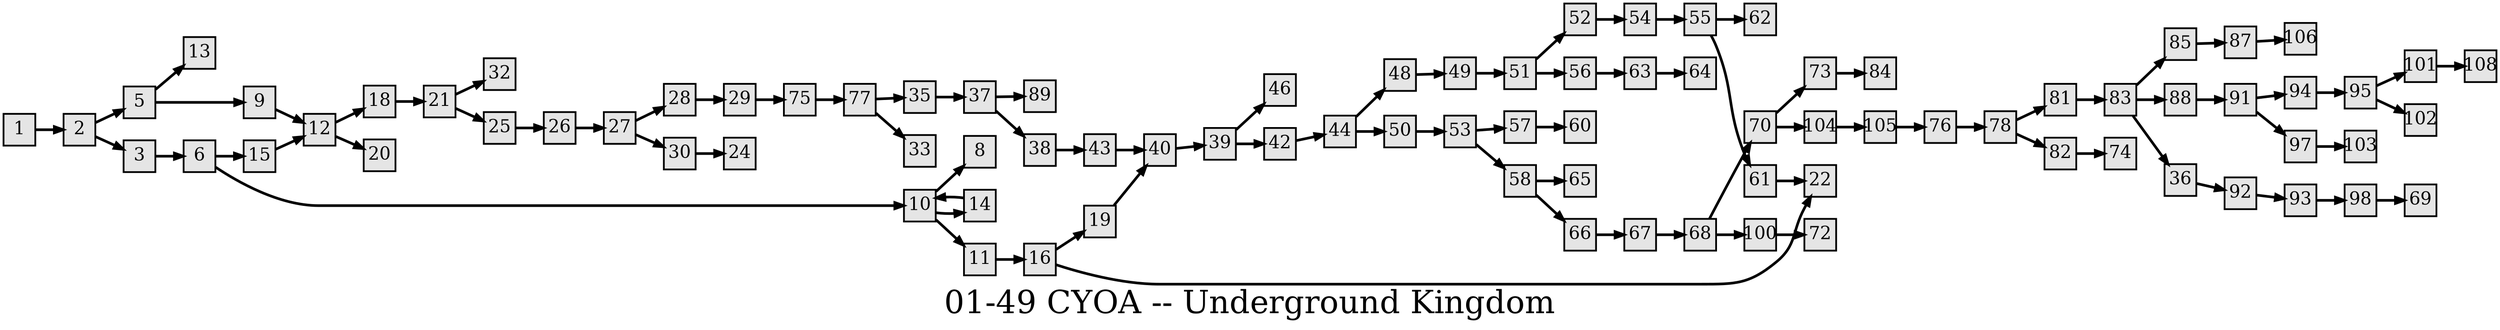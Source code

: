 digraph g{
  graph [ label="01-49 CYOA -- Underground Kingdom" rankdir=LR, ordering=out, fontsize=36, nodesep="0.35", ranksep="0.45"];
  node  [shape=rect, penwidth=2, fontsize=20, style=filled, fillcolor=grey90, margin="0,0", labelfloat=true, regular=true, fixedsize=true];
  edge  [labelfloat=true, penwidth=3, fontsize=12];
  // ---;
  // group  : Katz;
  // id     : 01-49;
  // gbid   : 531;
  // series : CYOA;
  // title  : Underground Kingdom;
  // author : Edward Packard;
  // credit:;
  // - name : Juliet Way-Henthorn;
  // role : encoder;
  // date : 2017-08-18;
  // - name : Jeremy Douglass;
  // role : editor;
  // date : 2017-10-19;
  // render:;
  // - name   : small;
  // styles : gvStyles-small.txt;
  // engine : dot;
  // comment: >;
  
  // ---;
  
  // From | To | Label;
  
  1 -> 2;
  2 -> 5;
  2 -> 3;
  3 -> 6;
  5 -> 13;
  5 -> 9;
  6 -> 15;
  6 -> 10;
  9 -> 12;
  10 -> 8;
  10 -> 14;
  10 -> 11;
  11 -> 16;
  12 -> 18;
  12 -> 20;
  14 -> 10;
  15 -> 12;
  16 -> 19;
  16 -> 22;
  18 -> 21;
  19 -> 40;
  21 -> 32;
  21 -> 25;
  25 -> 26;
  26 -> 27;
  27 -> 28;
  27 -> 30;
  28 -> 29;
  29 -> 75;
  30 -> 24;
  35 -> 37;
  36 -> 92;
  37 -> 89;
  37 -> 38;
  38 -> 43;
  39 -> 42;
  39 -> 46;
  40 -> 39;
  42 -> 44;
  43 -> 40;
  44 -> 48;
  44 -> 50;
  48 -> 49;
  49 -> 51;
  50 -> 53;
  51 -> 52;
  51 -> 56;
  52 -> 54;
  53 -> 57;
  53 -> 58;
  54 -> 55;
  55 -> 61;
  55 -> 62;
  56 -> 63;
  57 -> 60;
  58 -> 66;
  58 -> 65;
  61 -> 22;
  63 -> 64;
  66 -> 67;
  67 -> 68;
  68 -> 70;
  68 -> 100;
  70 -> 73;
  70 -> 104;
  73 -> 84;
  75 -> 77;
  76 -> 78;
  77 -> 35;
  77 -> 33;
  78 -> 81;
  78 -> 82;
  81 -> 83;
  82 -> 74;
  83 -> 85;
  83 -> 88;
  83 -> 36;
  85 -> 87;
  87 -> 106;
  88 -> 91;
  91 -> 94;
  91 -> 97;
  92 -> 93;
  93 -> 98;
  94 -> 95;
  95 -> 101;
  95 -> 102;
  97 -> 103;
  98 -> 69;
  100 -> 72;
  101 -> 108;
  104 -> 105;
  105 -> 76;
}

